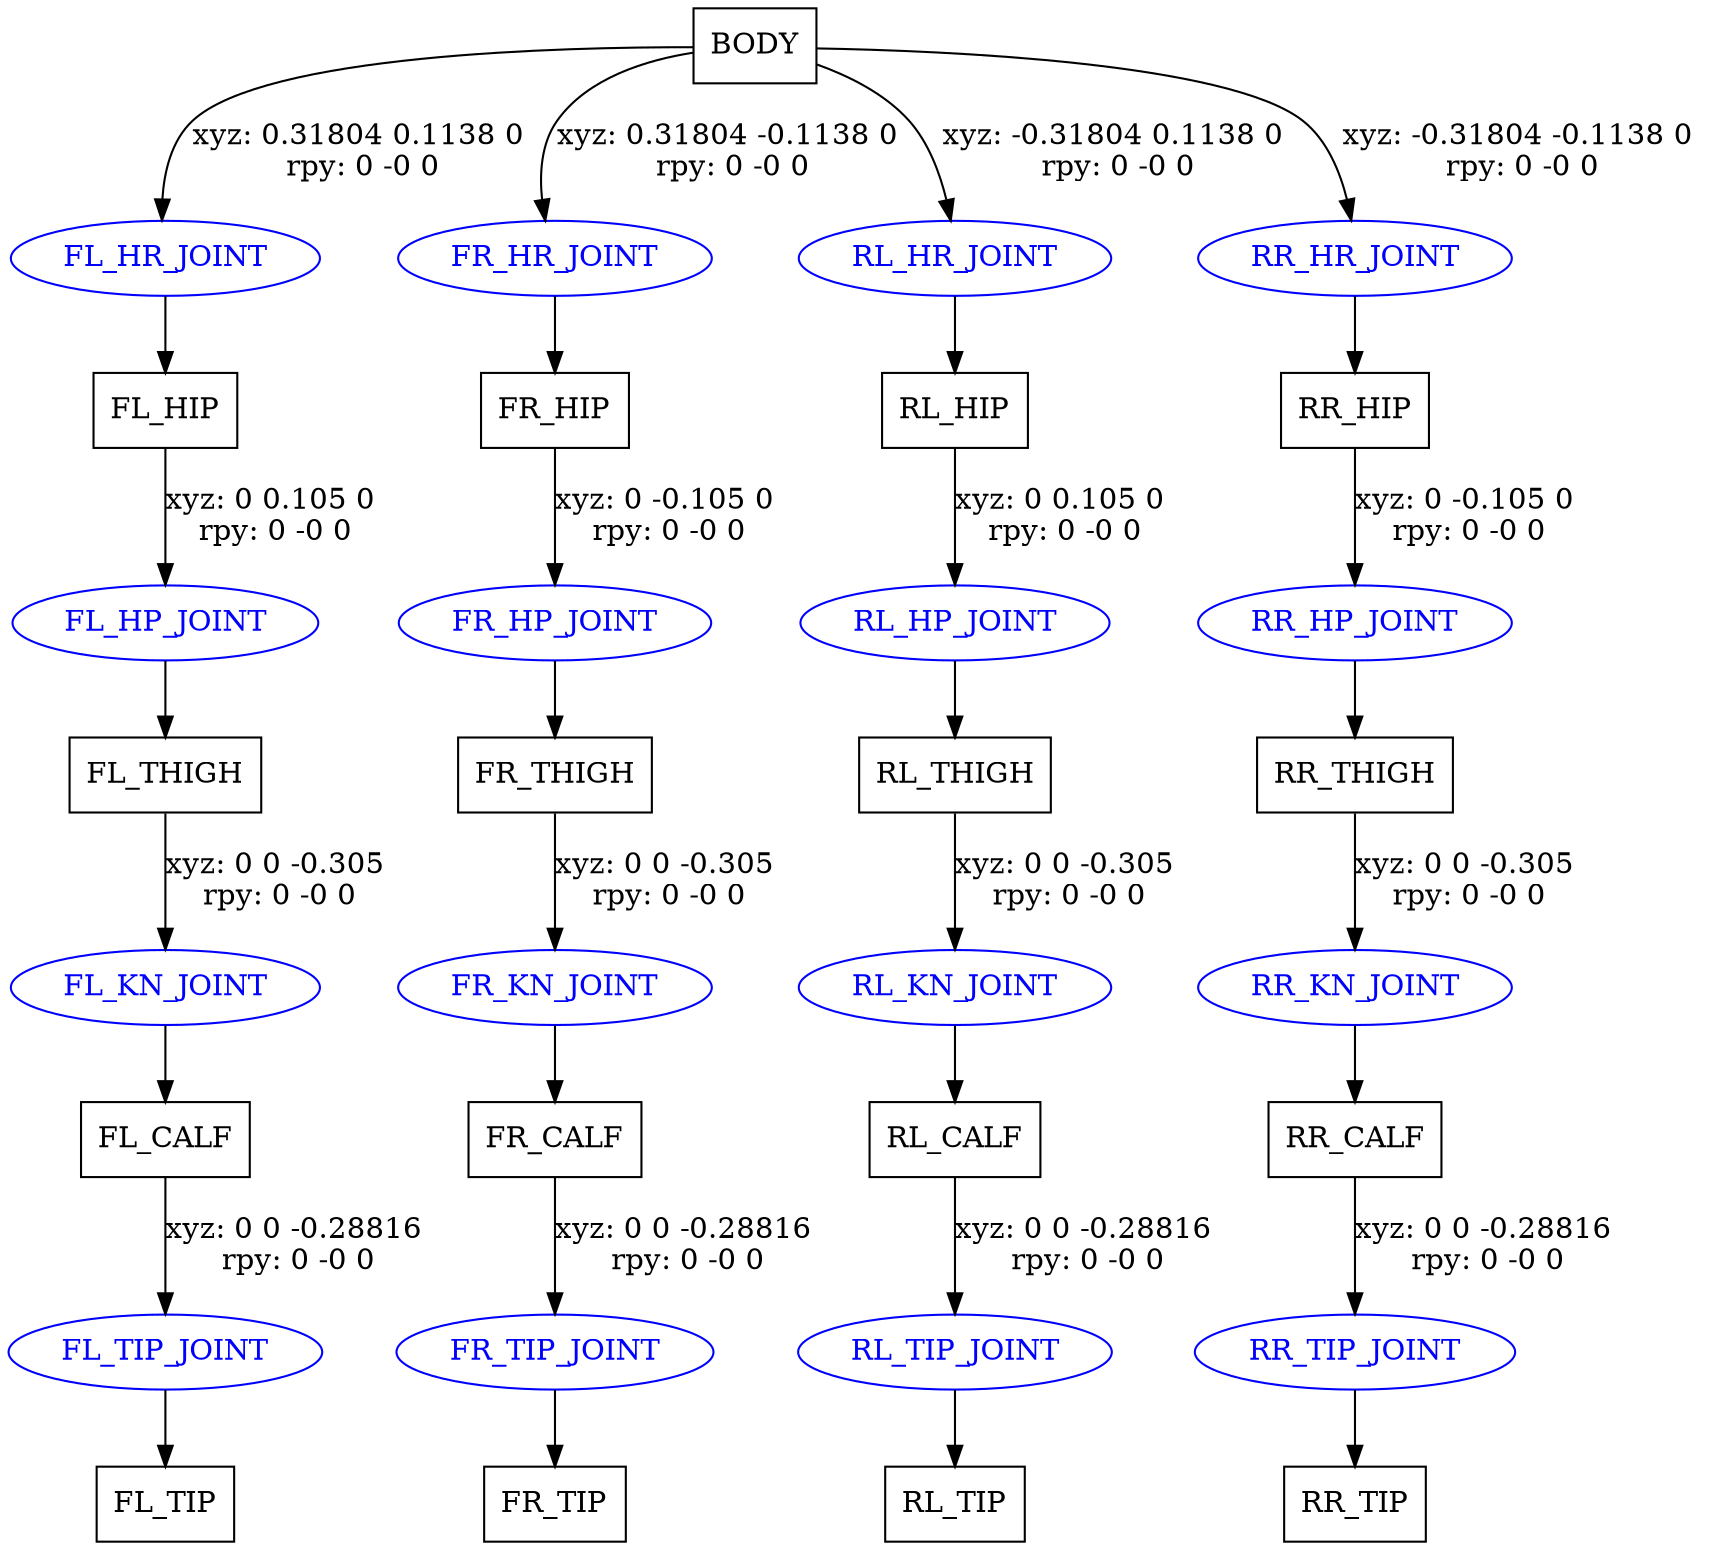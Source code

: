 digraph G {
node [shape=box];
"BODY" [label="BODY"];
"FL_HIP" [label="FL_HIP"];
"FL_THIGH" [label="FL_THIGH"];
"FL_CALF" [label="FL_CALF"];
"FL_TIP" [label="FL_TIP"];
"FR_HIP" [label="FR_HIP"];
"FR_THIGH" [label="FR_THIGH"];
"FR_CALF" [label="FR_CALF"];
"FR_TIP" [label="FR_TIP"];
"RL_HIP" [label="RL_HIP"];
"RL_THIGH" [label="RL_THIGH"];
"RL_CALF" [label="RL_CALF"];
"RL_TIP" [label="RL_TIP"];
"RR_HIP" [label="RR_HIP"];
"RR_THIGH" [label="RR_THIGH"];
"RR_CALF" [label="RR_CALF"];
"RR_TIP" [label="RR_TIP"];
node [shape=ellipse, color=blue, fontcolor=blue];
"BODY" -> "FL_HR_JOINT" [label="xyz: 0.31804 0.1138 0 \nrpy: 0 -0 0"]
"FL_HR_JOINT" -> "FL_HIP"
"FL_HIP" -> "FL_HP_JOINT" [label="xyz: 0 0.105 0 \nrpy: 0 -0 0"]
"FL_HP_JOINT" -> "FL_THIGH"
"FL_THIGH" -> "FL_KN_JOINT" [label="xyz: 0 0 -0.305 \nrpy: 0 -0 0"]
"FL_KN_JOINT" -> "FL_CALF"
"FL_CALF" -> "FL_TIP_JOINT" [label="xyz: 0 0 -0.28816 \nrpy: 0 -0 0"]
"FL_TIP_JOINT" -> "FL_TIP"
"BODY" -> "FR_HR_JOINT" [label="xyz: 0.31804 -0.1138 0 \nrpy: 0 -0 0"]
"FR_HR_JOINT" -> "FR_HIP"
"FR_HIP" -> "FR_HP_JOINT" [label="xyz: 0 -0.105 0 \nrpy: 0 -0 0"]
"FR_HP_JOINT" -> "FR_THIGH"
"FR_THIGH" -> "FR_KN_JOINT" [label="xyz: 0 0 -0.305 \nrpy: 0 -0 0"]
"FR_KN_JOINT" -> "FR_CALF"
"FR_CALF" -> "FR_TIP_JOINT" [label="xyz: 0 0 -0.28816 \nrpy: 0 -0 0"]
"FR_TIP_JOINT" -> "FR_TIP"
"BODY" -> "RL_HR_JOINT" [label="xyz: -0.31804 0.1138 0 \nrpy: 0 -0 0"]
"RL_HR_JOINT" -> "RL_HIP"
"RL_HIP" -> "RL_HP_JOINT" [label="xyz: 0 0.105 0 \nrpy: 0 -0 0"]
"RL_HP_JOINT" -> "RL_THIGH"
"RL_THIGH" -> "RL_KN_JOINT" [label="xyz: 0 0 -0.305 \nrpy: 0 -0 0"]
"RL_KN_JOINT" -> "RL_CALF"
"RL_CALF" -> "RL_TIP_JOINT" [label="xyz: 0 0 -0.28816 \nrpy: 0 -0 0"]
"RL_TIP_JOINT" -> "RL_TIP"
"BODY" -> "RR_HR_JOINT" [label="xyz: -0.31804 -0.1138 0 \nrpy: 0 -0 0"]
"RR_HR_JOINT" -> "RR_HIP"
"RR_HIP" -> "RR_HP_JOINT" [label="xyz: 0 -0.105 0 \nrpy: 0 -0 0"]
"RR_HP_JOINT" -> "RR_THIGH"
"RR_THIGH" -> "RR_KN_JOINT" [label="xyz: 0 0 -0.305 \nrpy: 0 -0 0"]
"RR_KN_JOINT" -> "RR_CALF"
"RR_CALF" -> "RR_TIP_JOINT" [label="xyz: 0 0 -0.28816 \nrpy: 0 -0 0"]
"RR_TIP_JOINT" -> "RR_TIP"
}
